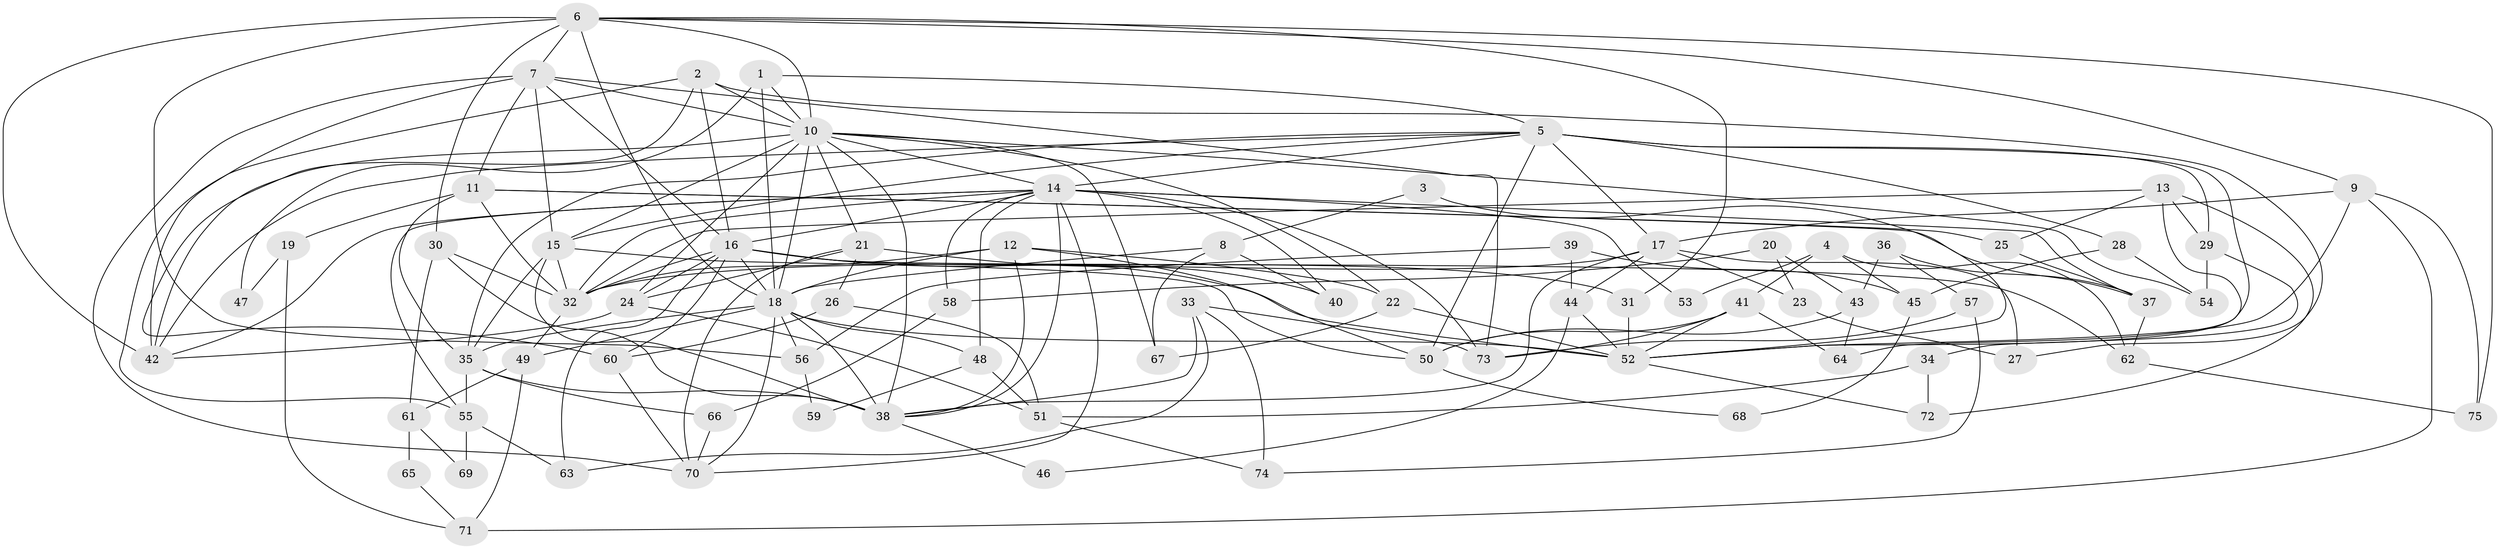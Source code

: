 // original degree distribution, {4: 0.2845528455284553, 5: 0.1951219512195122, 2: 0.0975609756097561, 3: 0.3008130081300813, 6: 0.07317073170731707, 7: 0.04065040650406504, 8: 0.008130081300813009}
// Generated by graph-tools (version 1.1) at 2025/51/03/04/25 22:51:05]
// undirected, 75 vertices, 179 edges
graph export_dot {
  node [color=gray90,style=filled];
  1;
  2;
  3;
  4;
  5;
  6;
  7;
  8;
  9;
  10;
  11;
  12;
  13;
  14;
  15;
  16;
  17;
  18;
  19;
  20;
  21;
  22;
  23;
  24;
  25;
  26;
  27;
  28;
  29;
  30;
  31;
  32;
  33;
  34;
  35;
  36;
  37;
  38;
  39;
  40;
  41;
  42;
  43;
  44;
  45;
  46;
  47;
  48;
  49;
  50;
  51;
  52;
  53;
  54;
  55;
  56;
  57;
  58;
  59;
  60;
  61;
  62;
  63;
  64;
  65;
  66;
  67;
  68;
  69;
  70;
  71;
  72;
  73;
  74;
  75;
  1 -- 5 [weight=1.0];
  1 -- 10 [weight=1.0];
  1 -- 18 [weight=1.0];
  1 -- 47 [weight=1.0];
  2 -- 10 [weight=1.0];
  2 -- 16 [weight=1.0];
  2 -- 27 [weight=1.0];
  2 -- 55 [weight=1.0];
  2 -- 60 [weight=1.0];
  3 -- 8 [weight=1.0];
  3 -- 52 [weight=1.0];
  4 -- 41 [weight=1.0];
  4 -- 45 [weight=1.0];
  4 -- 53 [weight=1.0];
  4 -- 62 [weight=1.0];
  5 -- 14 [weight=2.0];
  5 -- 15 [weight=1.0];
  5 -- 17 [weight=1.0];
  5 -- 28 [weight=1.0];
  5 -- 29 [weight=1.0];
  5 -- 35 [weight=2.0];
  5 -- 42 [weight=1.0];
  5 -- 50 [weight=1.0];
  5 -- 52 [weight=1.0];
  6 -- 7 [weight=1.0];
  6 -- 9 [weight=1.0];
  6 -- 10 [weight=2.0];
  6 -- 18 [weight=2.0];
  6 -- 30 [weight=1.0];
  6 -- 31 [weight=1.0];
  6 -- 42 [weight=1.0];
  6 -- 56 [weight=1.0];
  6 -- 75 [weight=1.0];
  7 -- 10 [weight=1.0];
  7 -- 11 [weight=1.0];
  7 -- 15 [weight=1.0];
  7 -- 16 [weight=2.0];
  7 -- 42 [weight=1.0];
  7 -- 70 [weight=1.0];
  7 -- 73 [weight=2.0];
  8 -- 18 [weight=1.0];
  8 -- 40 [weight=1.0];
  8 -- 67 [weight=1.0];
  9 -- 17 [weight=1.0];
  9 -- 52 [weight=1.0];
  9 -- 71 [weight=1.0];
  9 -- 75 [weight=1.0];
  10 -- 14 [weight=1.0];
  10 -- 15 [weight=1.0];
  10 -- 18 [weight=2.0];
  10 -- 21 [weight=1.0];
  10 -- 22 [weight=1.0];
  10 -- 24 [weight=1.0];
  10 -- 38 [weight=1.0];
  10 -- 42 [weight=1.0];
  10 -- 54 [weight=1.0];
  10 -- 67 [weight=1.0];
  11 -- 19 [weight=1.0];
  11 -- 25 [weight=1.0];
  11 -- 32 [weight=4.0];
  11 -- 35 [weight=1.0];
  11 -- 37 [weight=1.0];
  12 -- 18 [weight=1.0];
  12 -- 22 [weight=1.0];
  12 -- 32 [weight=1.0];
  12 -- 38 [weight=1.0];
  12 -- 50 [weight=1.0];
  13 -- 25 [weight=1.0];
  13 -- 29 [weight=1.0];
  13 -- 32 [weight=1.0];
  13 -- 64 [weight=1.0];
  13 -- 72 [weight=1.0];
  14 -- 16 [weight=1.0];
  14 -- 32 [weight=1.0];
  14 -- 37 [weight=1.0];
  14 -- 38 [weight=1.0];
  14 -- 40 [weight=1.0];
  14 -- 42 [weight=1.0];
  14 -- 48 [weight=1.0];
  14 -- 53 [weight=1.0];
  14 -- 55 [weight=1.0];
  14 -- 58 [weight=1.0];
  14 -- 70 [weight=1.0];
  14 -- 73 [weight=1.0];
  15 -- 32 [weight=2.0];
  15 -- 35 [weight=1.0];
  15 -- 38 [weight=2.0];
  15 -- 50 [weight=1.0];
  16 -- 18 [weight=1.0];
  16 -- 24 [weight=1.0];
  16 -- 31 [weight=1.0];
  16 -- 32 [weight=2.0];
  16 -- 52 [weight=1.0];
  16 -- 60 [weight=1.0];
  16 -- 62 [weight=1.0];
  16 -- 63 [weight=1.0];
  17 -- 23 [weight=1.0];
  17 -- 27 [weight=1.0];
  17 -- 32 [weight=1.0];
  17 -- 38 [weight=1.0];
  17 -- 44 [weight=1.0];
  18 -- 35 [weight=1.0];
  18 -- 38 [weight=1.0];
  18 -- 48 [weight=1.0];
  18 -- 49 [weight=1.0];
  18 -- 52 [weight=2.0];
  18 -- 56 [weight=1.0];
  18 -- 70 [weight=1.0];
  19 -- 47 [weight=1.0];
  19 -- 71 [weight=1.0];
  20 -- 23 [weight=1.0];
  20 -- 43 [weight=1.0];
  20 -- 58 [weight=1.0];
  21 -- 24 [weight=1.0];
  21 -- 26 [weight=1.0];
  21 -- 40 [weight=1.0];
  21 -- 70 [weight=1.0];
  22 -- 52 [weight=1.0];
  22 -- 67 [weight=1.0];
  23 -- 27 [weight=1.0];
  24 -- 42 [weight=1.0];
  24 -- 51 [weight=1.0];
  25 -- 37 [weight=1.0];
  26 -- 51 [weight=1.0];
  26 -- 60 [weight=1.0];
  28 -- 45 [weight=1.0];
  28 -- 54 [weight=1.0];
  29 -- 34 [weight=1.0];
  29 -- 54 [weight=1.0];
  30 -- 32 [weight=1.0];
  30 -- 38 [weight=2.0];
  30 -- 61 [weight=1.0];
  31 -- 52 [weight=1.0];
  32 -- 49 [weight=1.0];
  33 -- 38 [weight=1.0];
  33 -- 63 [weight=1.0];
  33 -- 73 [weight=1.0];
  33 -- 74 [weight=1.0];
  34 -- 51 [weight=1.0];
  34 -- 72 [weight=1.0];
  35 -- 38 [weight=1.0];
  35 -- 55 [weight=1.0];
  35 -- 66 [weight=1.0];
  36 -- 37 [weight=1.0];
  36 -- 43 [weight=1.0];
  36 -- 57 [weight=1.0];
  37 -- 62 [weight=1.0];
  38 -- 46 [weight=1.0];
  39 -- 44 [weight=1.0];
  39 -- 45 [weight=1.0];
  39 -- 56 [weight=1.0];
  41 -- 50 [weight=1.0];
  41 -- 52 [weight=1.0];
  41 -- 64 [weight=1.0];
  41 -- 73 [weight=1.0];
  43 -- 50 [weight=1.0];
  43 -- 64 [weight=1.0];
  44 -- 46 [weight=1.0];
  44 -- 52 [weight=1.0];
  45 -- 68 [weight=1.0];
  48 -- 51 [weight=1.0];
  48 -- 59 [weight=1.0];
  49 -- 61 [weight=1.0];
  49 -- 71 [weight=1.0];
  50 -- 68 [weight=1.0];
  51 -- 74 [weight=1.0];
  52 -- 72 [weight=1.0];
  55 -- 63 [weight=1.0];
  55 -- 69 [weight=1.0];
  56 -- 59 [weight=1.0];
  57 -- 73 [weight=1.0];
  57 -- 74 [weight=1.0];
  58 -- 66 [weight=1.0];
  60 -- 70 [weight=1.0];
  61 -- 65 [weight=1.0];
  61 -- 69 [weight=1.0];
  62 -- 75 [weight=1.0];
  65 -- 71 [weight=1.0];
  66 -- 70 [weight=1.0];
}
